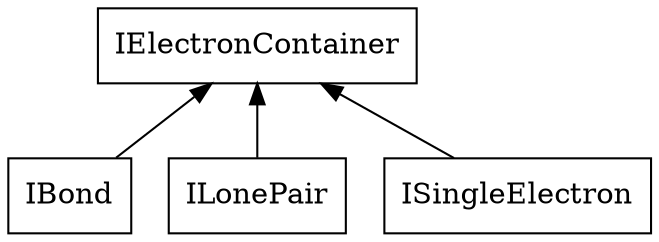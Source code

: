 digraph {

  rankdir= BT;

  ibond -> ielectroncontainer;
  ilonepair -> ielectroncontainer;
  isingleelectron -> ielectroncontainer;

  ibond [shape=box,label="IBond"];
  ielectroncontainer [shape=box,label="IElectronContainer"];
  ilonepair [shape=box,label="ILonePair"];
  isingleelectron [shape=box,label="ISingleElectron"];

}
